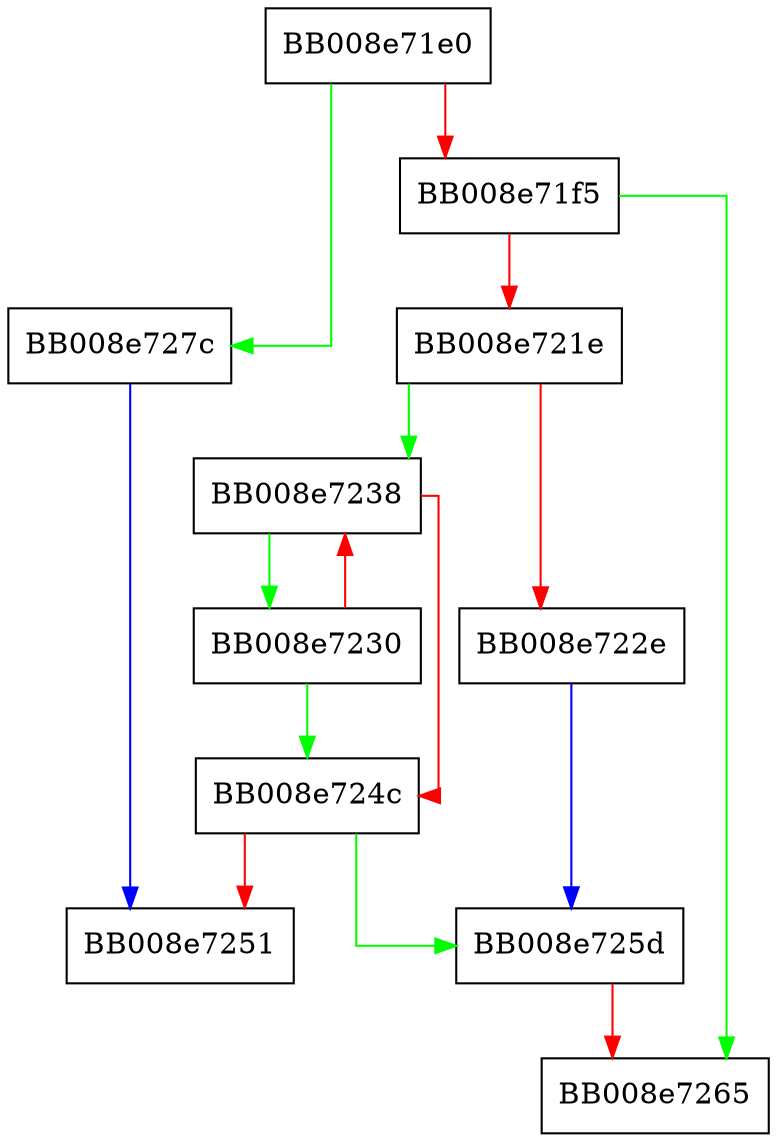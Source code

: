 digraph __nscd_open_socket {
  node [shape="box"];
  graph [splines=ortho];
  BB008e71e0 -> BB008e727c [color="green"];
  BB008e71e0 -> BB008e71f5 [color="red"];
  BB008e71f5 -> BB008e7265 [color="green"];
  BB008e71f5 -> BB008e721e [color="red"];
  BB008e721e -> BB008e7238 [color="green"];
  BB008e721e -> BB008e722e [color="red"];
  BB008e722e -> BB008e725d [color="blue"];
  BB008e7230 -> BB008e724c [color="green"];
  BB008e7230 -> BB008e7238 [color="red"];
  BB008e7238 -> BB008e7230 [color="green"];
  BB008e7238 -> BB008e724c [color="red"];
  BB008e724c -> BB008e725d [color="green"];
  BB008e724c -> BB008e7251 [color="red"];
  BB008e725d -> BB008e7265 [color="red"];
  BB008e727c -> BB008e7251 [color="blue"];
}